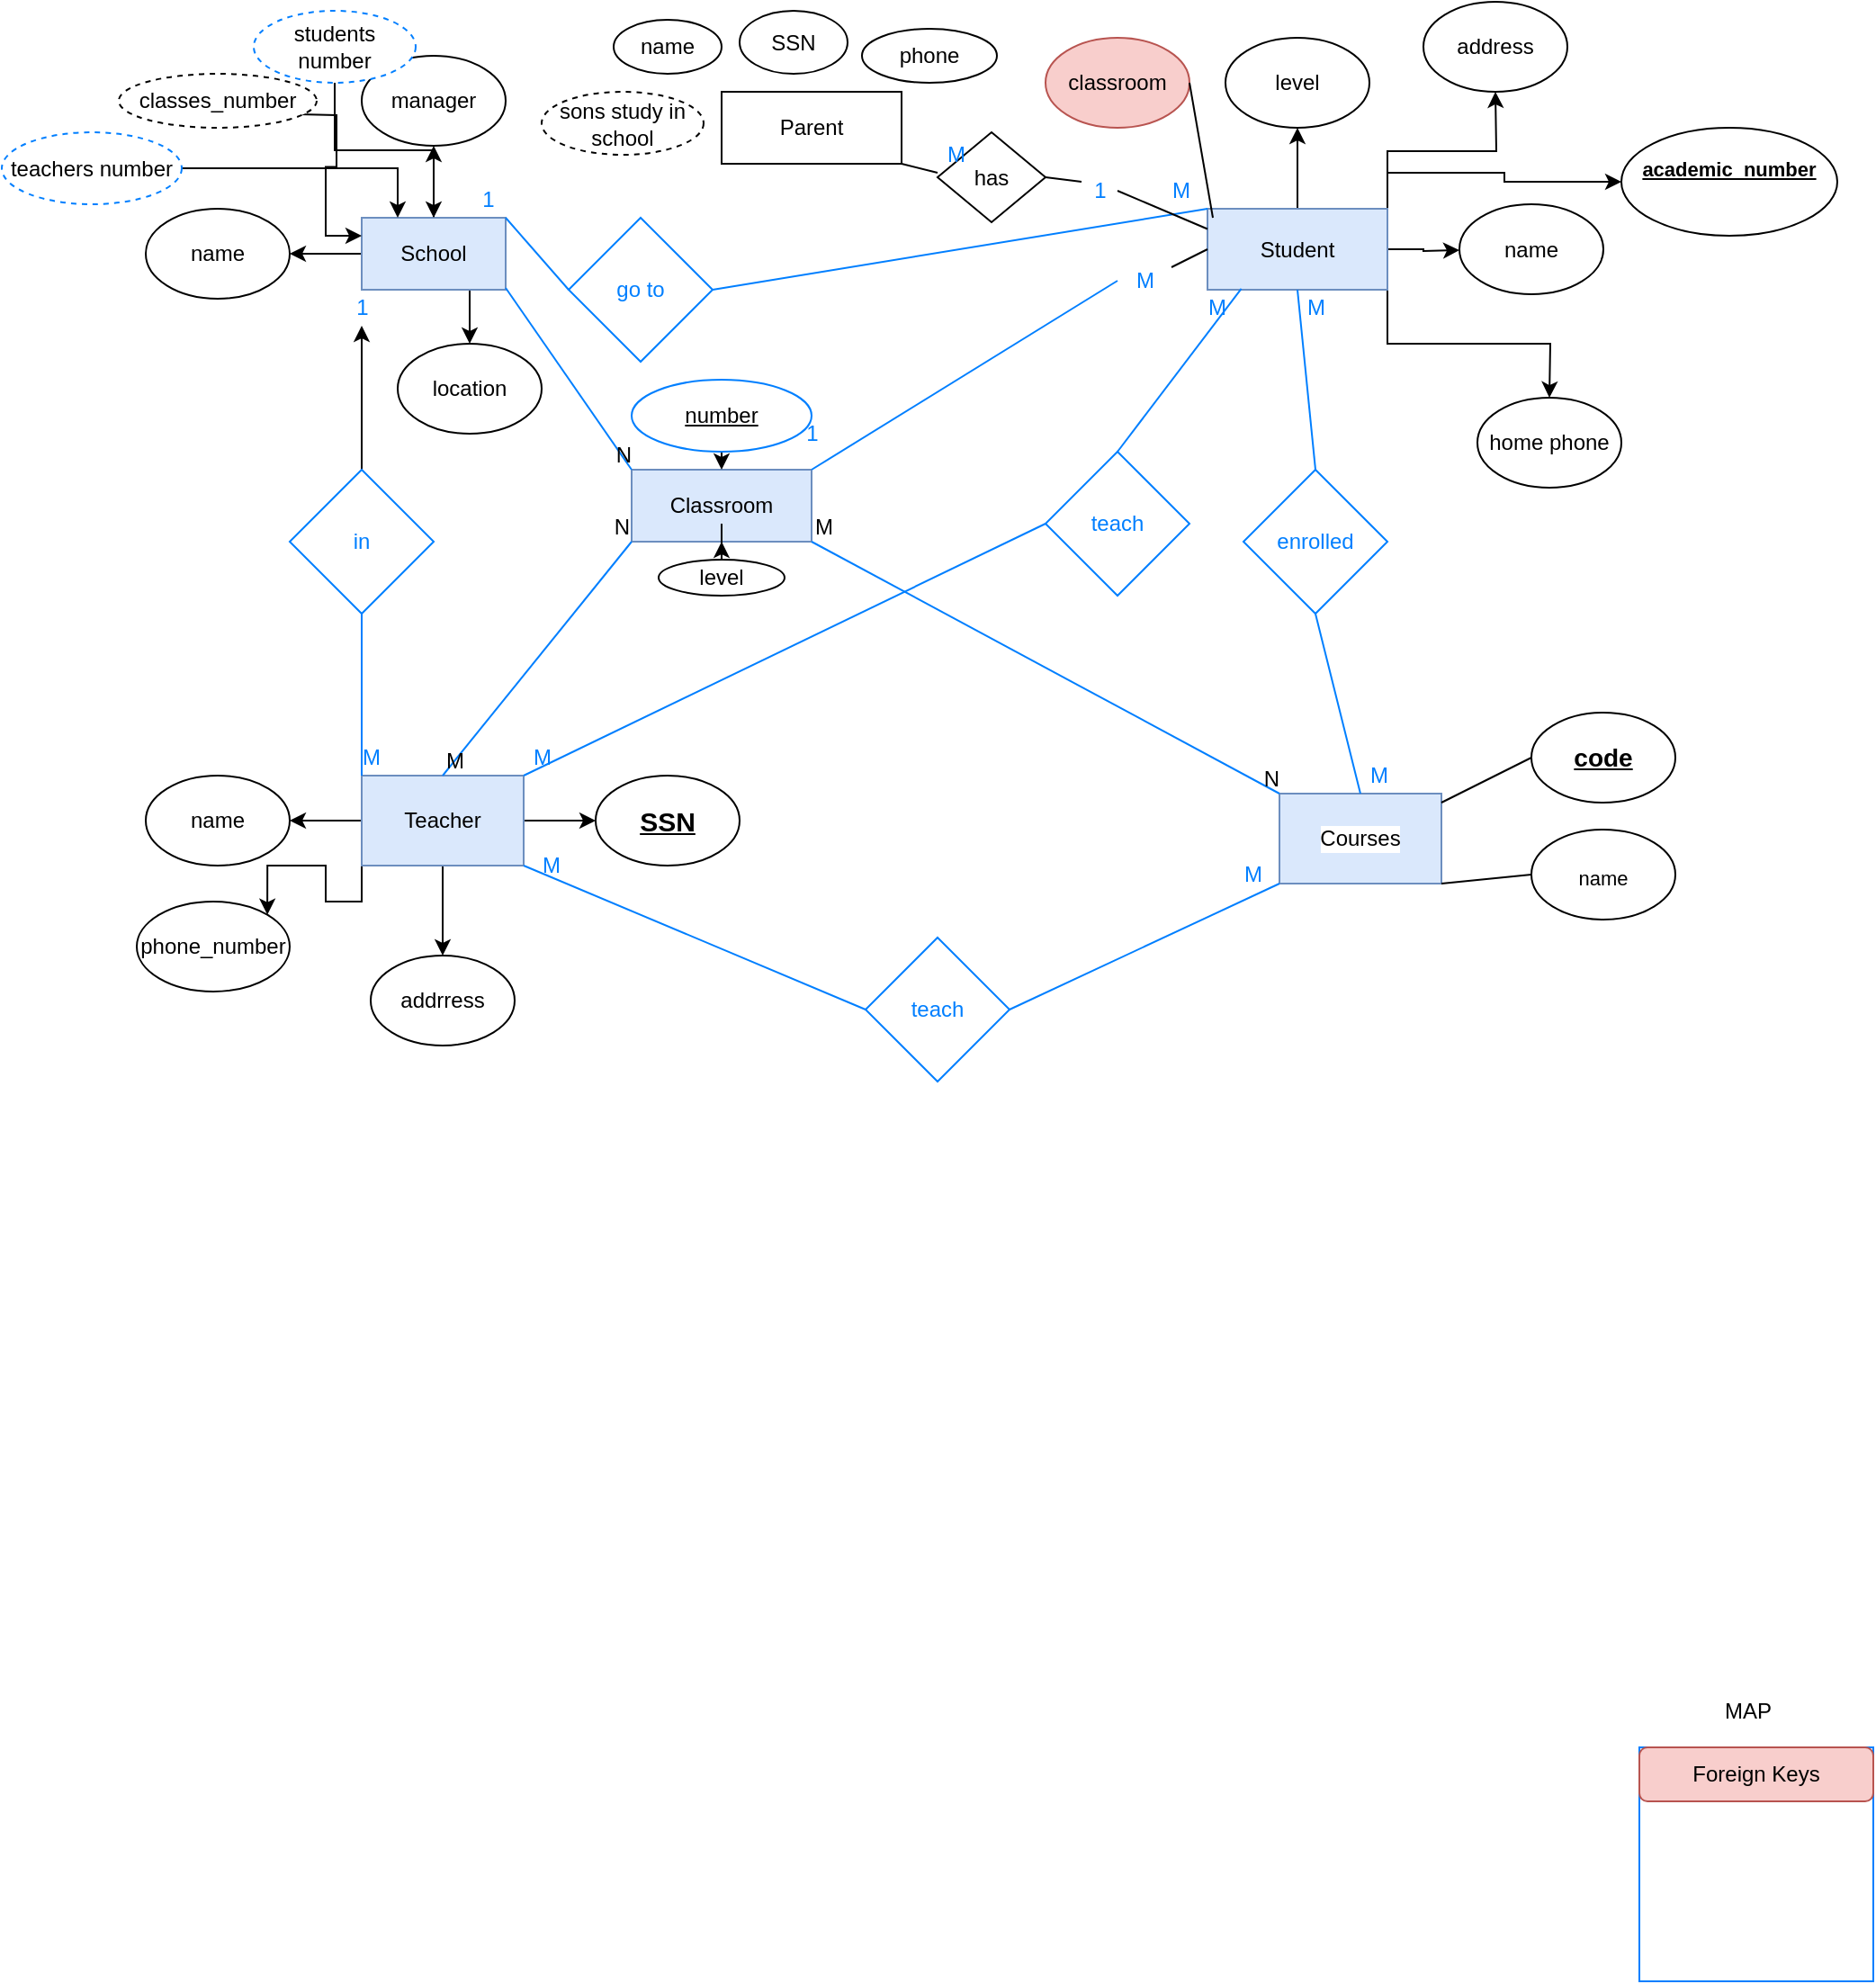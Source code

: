 <mxfile version="13.6.2" type="device" pages="4"><diagram id="NPtWa6WxzxrpssfKy2vV" name="ERD"><mxGraphModel dx="2114" dy="632" grid="1" gridSize="10" guides="1" tooltips="1" connect="1" arrows="1" fold="1" page="1" pageScale="1" pageWidth="850" pageHeight="1100" math="0" shadow="0"><root><mxCell id="0"/><mxCell id="1" parent="0"/><mxCell id="4geHcHT-WE9lEETMni2C-11" value="" style="endArrow=none;html=1;entryX=1;entryY=0.5;entryDx=0;entryDy=0;exitX=0;exitY=0.25;exitDx=0;exitDy=0;" parent="1" source="4geHcHT-WE9lEETMni2C-14" target="4geHcHT-WE9lEETMni2C-10" edge="1"><mxGeometry width="50" height="50" relative="1" as="geometry"><mxPoint x="490" y="150" as="sourcePoint"/><mxPoint x="540" y="100" as="targetPoint"/></mxGeometry></mxCell><mxCell id="uTKQ5bXI1eqi9mmW7hHJ-7" style="edgeStyle=orthogonalEdgeStyle;rounded=0;orthogonalLoop=1;jettySize=auto;html=1;entryX=0.5;entryY=1;entryDx=0;entryDy=0;" parent="1" source="uTKQ5bXI1eqi9mmW7hHJ-1" target="uTKQ5bXI1eqi9mmW7hHJ-6" edge="1"><mxGeometry relative="1" as="geometry"/></mxCell><mxCell id="uTKQ5bXI1eqi9mmW7hHJ-8" style="edgeStyle=orthogonalEdgeStyle;rounded=0;orthogonalLoop=1;jettySize=auto;html=1;exitX=0.5;exitY=1;exitDx=0;exitDy=0;entryX=0.5;entryY=0;entryDx=0;entryDy=0;" parent="1" source="uTKQ5bXI1eqi9mmW7hHJ-1" target="uTKQ5bXI1eqi9mmW7hHJ-5" edge="1"><mxGeometry relative="1" as="geometry"/></mxCell><mxCell id="uTKQ5bXI1eqi9mmW7hHJ-9" style="edgeStyle=orthogonalEdgeStyle;rounded=0;orthogonalLoop=1;jettySize=auto;html=1;exitX=0;exitY=0.5;exitDx=0;exitDy=0;" parent="1" source="uTKQ5bXI1eqi9mmW7hHJ-1" edge="1"><mxGeometry relative="1" as="geometry"><mxPoint x="70" y="140" as="targetPoint"/><Array as="points"><mxPoint x="80" y="140"/><mxPoint x="80" y="140"/></Array></mxGeometry></mxCell><mxCell id="uTKQ5bXI1eqi9mmW7hHJ-1" value="School" style="rounded=0;whiteSpace=wrap;html=1;fillColor=#dae8fc;strokeColor=#6c8ebf;" parent="1" vertex="1"><mxGeometry x="110" y="120" width="80" height="40" as="geometry"/></mxCell><mxCell id="uTKQ5bXI1eqi9mmW7hHJ-5" value="location" style="ellipse;whiteSpace=wrap;html=1;" parent="1" vertex="1"><mxGeometry x="130" y="190" width="80" height="50" as="geometry"/></mxCell><mxCell id="uTKQ5bXI1eqi9mmW7hHJ-6" value="manager" style="ellipse;whiteSpace=wrap;html=1;" parent="1" vertex="1"><mxGeometry x="110" y="30" width="80" height="50" as="geometry"/></mxCell><mxCell id="uTKQ5bXI1eqi9mmW7hHJ-12" style="edgeStyle=orthogonalEdgeStyle;rounded=0;orthogonalLoop=1;jettySize=auto;html=1;exitX=1;exitY=0.5;exitDx=0;exitDy=0;" parent="1" source="uTKQ5bXI1eqi9mmW7hHJ-11" edge="1"><mxGeometry relative="1" as="geometry"><mxPoint x="720" y="138" as="targetPoint"/></mxGeometry></mxCell><mxCell id="uTKQ5bXI1eqi9mmW7hHJ-21" style="edgeStyle=orthogonalEdgeStyle;rounded=0;orthogonalLoop=1;jettySize=auto;html=1;exitX=1;exitY=0;exitDx=0;exitDy=0;entryX=0;entryY=0.5;entryDx=0;entryDy=0;" parent="1" source="uTKQ5bXI1eqi9mmW7hHJ-11" target="uTKQ5bXI1eqi9mmW7hHJ-15" edge="1"><mxGeometry relative="1" as="geometry"><mxPoint x="790" y="80" as="targetPoint"/></mxGeometry></mxCell><mxCell id="uTKQ5bXI1eqi9mmW7hHJ-23" style="edgeStyle=orthogonalEdgeStyle;rounded=0;orthogonalLoop=1;jettySize=auto;html=1;exitX=0.5;exitY=0;exitDx=0;exitDy=0;" parent="1" source="uTKQ5bXI1eqi9mmW7hHJ-11" edge="1"><mxGeometry relative="1" as="geometry"><mxPoint x="630" y="70" as="targetPoint"/></mxGeometry></mxCell><mxCell id="uTKQ5bXI1eqi9mmW7hHJ-33" style="edgeStyle=orthogonalEdgeStyle;rounded=0;orthogonalLoop=1;jettySize=auto;html=1;exitX=1;exitY=1;exitDx=0;exitDy=0;" parent="1" source="uTKQ5bXI1eqi9mmW7hHJ-11" edge="1"><mxGeometry relative="1" as="geometry"><mxPoint x="770" y="220" as="targetPoint"/></mxGeometry></mxCell><mxCell id="uTKQ5bXI1eqi9mmW7hHJ-35" style="edgeStyle=orthogonalEdgeStyle;rounded=0;orthogonalLoop=1;jettySize=auto;html=1;exitX=1;exitY=0;exitDx=0;exitDy=0;" parent="1" source="uTKQ5bXI1eqi9mmW7hHJ-11" edge="1"><mxGeometry relative="1" as="geometry"><mxPoint x="740" y="50" as="targetPoint"/></mxGeometry></mxCell><mxCell id="uTKQ5bXI1eqi9mmW7hHJ-11" value="Student" style="rounded=0;whiteSpace=wrap;html=1;fillColor=#dae8fc;strokeColor=#6c8ebf;" parent="1" vertex="1"><mxGeometry x="580" y="115" width="100" height="45" as="geometry"/></mxCell><mxCell id="uTKQ5bXI1eqi9mmW7hHJ-13" value="name" style="ellipse;whiteSpace=wrap;html=1;" parent="1" vertex="1"><mxGeometry x="720" y="112.5" width="80" height="50" as="geometry"/></mxCell><mxCell id="uTKQ5bXI1eqi9mmW7hHJ-15" value="&lt;b&gt;&lt;u&gt;&lt;font style=&quot;font-size: 11px&quot;&gt;academic_number&lt;br&gt;&lt;/font&gt;&lt;br&gt;&lt;/u&gt;&lt;/b&gt;" style="ellipse;whiteSpace=wrap;html=1;" parent="1" vertex="1"><mxGeometry x="810" y="70" width="120" height="60" as="geometry"/></mxCell><mxCell id="uTKQ5bXI1eqi9mmW7hHJ-24" value="level" style="ellipse;whiteSpace=wrap;html=1;" parent="1" vertex="1"><mxGeometry x="590" y="20" width="80" height="50" as="geometry"/></mxCell><mxCell id="uTKQ5bXI1eqi9mmW7hHJ-25" value="classroom" style="ellipse;whiteSpace=wrap;html=1;fillColor=#f8cecc;strokeColor=#b85450;" parent="1" vertex="1"><mxGeometry x="490" y="20" width="80" height="50" as="geometry"/></mxCell><mxCell id="uTKQ5bXI1eqi9mmW7hHJ-29" style="edgeStyle=orthogonalEdgeStyle;rounded=0;orthogonalLoop=1;jettySize=auto;html=1;exitX=1;exitY=0.5;exitDx=0;exitDy=0;" parent="1" source="uTKQ5bXI1eqi9mmW7hHJ-26" edge="1"><mxGeometry relative="1" as="geometry"><mxPoint x="240" y="455" as="targetPoint"/></mxGeometry></mxCell><mxCell id="uTKQ5bXI1eqi9mmW7hHJ-31" style="edgeStyle=orthogonalEdgeStyle;rounded=0;orthogonalLoop=1;jettySize=auto;html=1;exitX=0.5;exitY=1;exitDx=0;exitDy=0;" parent="1" source="uTKQ5bXI1eqi9mmW7hHJ-26" edge="1"><mxGeometry relative="1" as="geometry"><mxPoint x="155" y="530" as="targetPoint"/></mxGeometry></mxCell><mxCell id="uTKQ5bXI1eqi9mmW7hHJ-71" style="edgeStyle=orthogonalEdgeStyle;rounded=0;orthogonalLoop=1;jettySize=auto;html=1;exitX=0;exitY=0.5;exitDx=0;exitDy=0;entryX=1;entryY=0.5;entryDx=0;entryDy=0;fontColor=#007FFF;" parent="1" source="uTKQ5bXI1eqi9mmW7hHJ-26" target="uTKQ5bXI1eqi9mmW7hHJ-70" edge="1"><mxGeometry relative="1" as="geometry"/></mxCell><mxCell id="0HWkbxwLkdbMBCIPqnrr-48" style="edgeStyle=orthogonalEdgeStyle;rounded=0;orthogonalLoop=1;jettySize=auto;html=1;exitX=0;exitY=1;exitDx=0;exitDy=0;entryX=1;entryY=0;entryDx=0;entryDy=0;strokeColor=#000000;" parent="1" source="uTKQ5bXI1eqi9mmW7hHJ-26" target="0HWkbxwLkdbMBCIPqnrr-47" edge="1"><mxGeometry relative="1" as="geometry"/></mxCell><mxCell id="uTKQ5bXI1eqi9mmW7hHJ-26" value="Teacher" style="rounded=0;whiteSpace=wrap;html=1;fillColor=#dae8fc;strokeColor=#6c8ebf;" parent="1" vertex="1"><mxGeometry x="110" y="430" width="90" height="50" as="geometry"/></mxCell><mxCell id="uTKQ5bXI1eqi9mmW7hHJ-30" value="&lt;b&gt;&lt;font style=&quot;font-size: 15px&quot;&gt;&lt;u&gt;SSN&lt;/u&gt;&lt;/font&gt;&lt;/b&gt;" style="ellipse;whiteSpace=wrap;html=1;" parent="1" vertex="1"><mxGeometry x="240" y="430" width="80" height="50" as="geometry"/></mxCell><mxCell id="uTKQ5bXI1eqi9mmW7hHJ-32" value="addrress" style="ellipse;whiteSpace=wrap;html=1;" parent="1" vertex="1"><mxGeometry x="115" y="530" width="80" height="50" as="geometry"/></mxCell><mxCell id="uTKQ5bXI1eqi9mmW7hHJ-34" value="home phone" style="ellipse;whiteSpace=wrap;html=1;" parent="1" vertex="1"><mxGeometry x="730" y="220" width="80" height="50" as="geometry"/></mxCell><mxCell id="uTKQ5bXI1eqi9mmW7hHJ-36" value="address" style="ellipse;whiteSpace=wrap;html=1;" parent="1" vertex="1"><mxGeometry x="700" width="80" height="50" as="geometry"/></mxCell><mxCell id="uTKQ5bXI1eqi9mmW7hHJ-45" value="go to" style="rhombus;whiteSpace=wrap;html=1;fontColor=#007FFF;strokeColor=#007FFF;" parent="1" vertex="1"><mxGeometry x="225" y="120" width="80" height="80" as="geometry"/></mxCell><mxCell id="uTKQ5bXI1eqi9mmW7hHJ-49" value="1" style="text;html=1;align=center;verticalAlign=middle;resizable=0;points=[];autosize=1;fontColor=#007FFF;" parent="1" vertex="1"><mxGeometry x="170" y="100" width="20" height="20" as="geometry"/></mxCell><mxCell id="uTKQ5bXI1eqi9mmW7hHJ-50" value="" style="endArrow=none;html=1;entryX=0;entryY=0.5;entryDx=0;entryDy=0;fontColor=#007FFF;strokeColor=#007FFF;" parent="1" target="uTKQ5bXI1eqi9mmW7hHJ-45" edge="1"><mxGeometry width="50" height="50" relative="1" as="geometry"><mxPoint x="190" y="120" as="sourcePoint"/><mxPoint x="290" y="100" as="targetPoint"/></mxGeometry></mxCell><mxCell id="uTKQ5bXI1eqi9mmW7hHJ-51" value="" style="endArrow=none;html=1;entryX=0;entryY=0;entryDx=0;entryDy=0;exitX=1;exitY=0.5;exitDx=0;exitDy=0;fontColor=#007FFF;strokeColor=#007FFF;" parent="1" source="uTKQ5bXI1eqi9mmW7hHJ-45" target="uTKQ5bXI1eqi9mmW7hHJ-11" edge="1"><mxGeometry width="50" height="50" relative="1" as="geometry"><mxPoint x="400" y="132.5" as="sourcePoint"/><mxPoint x="570" y="67.5" as="targetPoint"/></mxGeometry></mxCell><mxCell id="0HWkbxwLkdbMBCIPqnrr-22" style="edgeStyle=orthogonalEdgeStyle;rounded=0;orthogonalLoop=1;jettySize=auto;html=1;" parent="1" source="uTKQ5bXI1eqi9mmW7hHJ-52" target="uTKQ5bXI1eqi9mmW7hHJ-61" edge="1"><mxGeometry relative="1" as="geometry"/></mxCell><mxCell id="uTKQ5bXI1eqi9mmW7hHJ-52" value="in" style="rhombus;whiteSpace=wrap;html=1;fontColor=#007FFF;strokeColor=#007FFF;" parent="1" vertex="1"><mxGeometry x="70" y="260" width="80" height="80" as="geometry"/></mxCell><mxCell id="uTKQ5bXI1eqi9mmW7hHJ-54" value="" style="endArrow=none;html=1;entryX=0;entryY=1;entryDx=0;entryDy=0;exitX=0.5;exitY=0;exitDx=0;exitDy=0;fontColor=#007FFF;strokeColor=#007FFF;" parent="1" source="uTKQ5bXI1eqi9mmW7hHJ-61" target="uTKQ5bXI1eqi9mmW7hHJ-1" edge="1"><mxGeometry width="50" height="50" relative="1" as="geometry"><mxPoint x="-30" y="387.5" as="sourcePoint"/><mxPoint x="150" y="370" as="targetPoint"/></mxGeometry></mxCell><mxCell id="uTKQ5bXI1eqi9mmW7hHJ-56" value="" style="endArrow=none;html=1;strokeColor=#007FFF;fontColor=#007FFF;exitX=0.5;exitY=1;exitDx=0;exitDy=0;" parent="1" source="uTKQ5bXI1eqi9mmW7hHJ-52" edge="1"><mxGeometry width="50" height="50" relative="1" as="geometry"><mxPoint x="60" y="480" as="sourcePoint"/><mxPoint x="110" y="430" as="targetPoint"/></mxGeometry></mxCell><mxCell id="uTKQ5bXI1eqi9mmW7hHJ-59" value="teach" style="rhombus;whiteSpace=wrap;html=1;fontColor=#007FFF;strokeColor=#007FFF;" parent="1" vertex="1"><mxGeometry x="490" y="250" width="80" height="80" as="geometry"/></mxCell><mxCell id="uTKQ5bXI1eqi9mmW7hHJ-60" value="M" style="text;html=1;align=center;verticalAlign=middle;resizable=0;points=[];autosize=1;fontColor=#007FFF;" parent="1" vertex="1"><mxGeometry x="100" y="410" width="30" height="20" as="geometry"/></mxCell><mxCell id="uTKQ5bXI1eqi9mmW7hHJ-62" value="" style="endArrow=none;html=1;strokeColor=#007FFF;fontColor=#007FFF;entryX=0;entryY=0.5;entryDx=0;entryDy=0;exitX=1;exitY=0;exitDx=0;exitDy=0;" parent="1" source="uTKQ5bXI1eqi9mmW7hHJ-26" target="uTKQ5bXI1eqi9mmW7hHJ-59" edge="1"><mxGeometry width="50" height="50" relative="1" as="geometry"><mxPoint x="410" y="340" as="sourcePoint"/><mxPoint x="460" y="290" as="targetPoint"/></mxGeometry></mxCell><mxCell id="uTKQ5bXI1eqi9mmW7hHJ-63" value="" style="endArrow=none;html=1;strokeColor=#007FFF;fontColor=#007FFF;entryX=0.96;entryY=-0.03;entryDx=0;entryDy=0;exitX=0.5;exitY=0;exitDx=0;exitDy=0;entryPerimeter=0;" parent="1" source="uTKQ5bXI1eqi9mmW7hHJ-59" target="uTKQ5bXI1eqi9mmW7hHJ-66" edge="1"><mxGeometry width="50" height="50" relative="1" as="geometry"><mxPoint x="510" y="360" as="sourcePoint"/><mxPoint x="560" y="310" as="targetPoint"/></mxGeometry></mxCell><mxCell id="uTKQ5bXI1eqi9mmW7hHJ-65" value="M" style="text;html=1;align=center;verticalAlign=middle;resizable=0;points=[];autosize=1;fontColor=#007FFF;" parent="1" vertex="1"><mxGeometry x="195" y="410" width="30" height="20" as="geometry"/></mxCell><mxCell id="uTKQ5bXI1eqi9mmW7hHJ-66" value="M" style="text;html=1;align=center;verticalAlign=middle;resizable=0;points=[];autosize=1;fontColor=#007FFF;" parent="1" vertex="1"><mxGeometry x="570" y="160" width="30" height="20" as="geometry"/></mxCell><mxCell id="uTKQ5bXI1eqi9mmW7hHJ-70" value="name" style="ellipse;whiteSpace=wrap;html=1;" parent="1" vertex="1"><mxGeometry x="-10" y="430" width="80" height="50" as="geometry"/></mxCell><mxCell id="uTKQ5bXI1eqi9mmW7hHJ-73" value="name" style="ellipse;whiteSpace=wrap;html=1;" parent="1" vertex="1"><mxGeometry x="-10" y="115" width="80" height="50" as="geometry"/></mxCell><mxCell id="uTKQ5bXI1eqi9mmW7hHJ-74" value="Courses" style="rounded=0;whiteSpace=wrap;html=1;labelBackgroundColor=#ffffff;fillColor=#dae8fc;strokeColor=#6c8ebf;" parent="1" vertex="1"><mxGeometry x="620" y="440" width="90" height="50" as="geometry"/></mxCell><mxCell id="uTKQ5bXI1eqi9mmW7hHJ-75" value="&lt;span style=&quot;font-size: 15px&quot;&gt;&lt;span style=&quot;font-size: 11px&quot;&gt;name&lt;/span&gt;&lt;/span&gt;" style="ellipse;whiteSpace=wrap;html=1;" parent="1" vertex="1"><mxGeometry x="760" y="460" width="80" height="50" as="geometry"/></mxCell><mxCell id="uTKQ5bXI1eqi9mmW7hHJ-76" value="&lt;font style=&quot;font-size: 14px&quot;&gt;&lt;b&gt;&lt;u&gt;code&lt;/u&gt;&lt;/b&gt;&lt;/font&gt;" style="ellipse;whiteSpace=wrap;html=1;" parent="1" vertex="1"><mxGeometry x="760" y="395" width="80" height="50" as="geometry"/></mxCell><mxCell id="uTKQ5bXI1eqi9mmW7hHJ-82" value="" style="endArrow=none;html=1;strokeColor=#000000;fontColor=#000000;entryX=0;entryY=0.5;entryDx=0;entryDy=0;" parent="1" target="uTKQ5bXI1eqi9mmW7hHJ-76" edge="1"><mxGeometry width="50" height="50" relative="1" as="geometry"><mxPoint x="710" y="445" as="sourcePoint"/><mxPoint x="760" y="395" as="targetPoint"/></mxGeometry></mxCell><mxCell id="uTKQ5bXI1eqi9mmW7hHJ-84" value="" style="endArrow=none;html=1;strokeColor=#000000;fontColor=#000000;exitX=0;exitY=0.5;exitDx=0;exitDy=0;" parent="1" source="uTKQ5bXI1eqi9mmW7hHJ-75" edge="1"><mxGeometry width="50" height="50" relative="1" as="geometry"><mxPoint x="660" y="540" as="sourcePoint"/><mxPoint x="710" y="490" as="targetPoint"/></mxGeometry></mxCell><mxCell id="uTKQ5bXI1eqi9mmW7hHJ-85" value="" style="endArrow=none;html=1;strokeColor=#007FFF;fontColor=#007FFF;entryX=0.5;entryY=1;entryDx=0;entryDy=0;" parent="1" target="uTKQ5bXI1eqi9mmW7hHJ-11" edge="1"><mxGeometry width="50" height="50" relative="1" as="geometry"><mxPoint x="640" y="260" as="sourcePoint"/><mxPoint x="608.8" y="169.4" as="targetPoint"/></mxGeometry></mxCell><mxCell id="uTKQ5bXI1eqi9mmW7hHJ-86" value="enrolled" style="rhombus;whiteSpace=wrap;html=1;fontColor=#007FFF;strokeColor=#007FFF;" parent="1" vertex="1"><mxGeometry x="600" y="260" width="80" height="80" as="geometry"/></mxCell><mxCell id="uTKQ5bXI1eqi9mmW7hHJ-88" value="" style="endArrow=none;html=1;strokeColor=#007FFF;fontColor=#007FFF;entryX=0.5;entryY=1;entryDx=0;entryDy=0;exitX=0.5;exitY=0;exitDx=0;exitDy=0;" parent="1" source="uTKQ5bXI1eqi9mmW7hHJ-74" edge="1"><mxGeometry width="50" height="50" relative="1" as="geometry"><mxPoint x="650" y="440" as="sourcePoint"/><mxPoint x="640" y="340" as="targetPoint"/></mxGeometry></mxCell><mxCell id="uTKQ5bXI1eqi9mmW7hHJ-89" value="M" style="text;html=1;align=center;verticalAlign=middle;resizable=0;points=[];autosize=1;fontColor=#007FFF;" parent="1" vertex="1"><mxGeometry x="625" y="160" width="30" height="20" as="geometry"/></mxCell><mxCell id="uTKQ5bXI1eqi9mmW7hHJ-90" value="M" style="text;html=1;align=center;verticalAlign=middle;resizable=0;points=[];autosize=1;fontColor=#007FFF;" parent="1" vertex="1"><mxGeometry x="660" y="420" width="30" height="20" as="geometry"/></mxCell><mxCell id="uTKQ5bXI1eqi9mmW7hHJ-91" value="teach" style="rhombus;whiteSpace=wrap;html=1;fontColor=#007FFF;strokeColor=#007FFF;" parent="1" vertex="1"><mxGeometry x="390" y="520" width="80" height="80" as="geometry"/></mxCell><mxCell id="uTKQ5bXI1eqi9mmW7hHJ-92" value="" style="endArrow=none;html=1;strokeColor=#007FFF;fontColor=#007FFF;entryX=0;entryY=1;entryDx=0;entryDy=0;exitX=1;exitY=0.5;exitDx=0;exitDy=0;" parent="1" source="uTKQ5bXI1eqi9mmW7hHJ-91" target="uTKQ5bXI1eqi9mmW7hHJ-74" edge="1"><mxGeometry width="50" height="50" relative="1" as="geometry"><mxPoint x="530" y="510" as="sourcePoint"/><mxPoint x="505" y="410" as="targetPoint"/></mxGeometry></mxCell><mxCell id="uTKQ5bXI1eqi9mmW7hHJ-93" value="" style="endArrow=none;html=1;strokeColor=#007FFF;fontColor=#007FFF;entryX=1;entryY=1;entryDx=0;entryDy=0;exitX=0;exitY=0.5;exitDx=0;exitDy=0;" parent="1" source="uTKQ5bXI1eqi9mmW7hHJ-91" target="uTKQ5bXI1eqi9mmW7hHJ-26" edge="1"><mxGeometry width="50" height="50" relative="1" as="geometry"><mxPoint x="270" y="550" as="sourcePoint"/><mxPoint x="245" y="450" as="targetPoint"/></mxGeometry></mxCell><mxCell id="uTKQ5bXI1eqi9mmW7hHJ-94" value="M" style="text;html=1;align=center;verticalAlign=middle;resizable=0;points=[];autosize=1;fontColor=#007FFF;" parent="1" vertex="1"><mxGeometry x="200" y="470" width="30" height="20" as="geometry"/></mxCell><mxCell id="uTKQ5bXI1eqi9mmW7hHJ-95" value="M" style="text;html=1;align=center;verticalAlign=middle;resizable=0;points=[];autosize=1;fontColor=#007FFF;" parent="1" vertex="1"><mxGeometry x="590" y="475" width="30" height="20" as="geometry"/></mxCell><mxCell id="0HWkbxwLkdbMBCIPqnrr-2" style="edgeStyle=orthogonalEdgeStyle;rounded=0;orthogonalLoop=1;jettySize=auto;html=1;entryX=0;entryY=0.25;entryDx=0;entryDy=0;" parent="1" target="uTKQ5bXI1eqi9mmW7hHJ-1" edge="1"><mxGeometry relative="1" as="geometry"><mxPoint x="75" y="62.5" as="sourcePoint"/></mxGeometry></mxCell><mxCell id="0HWkbxwLkdbMBCIPqnrr-4" value="classes_number" style="ellipse;whiteSpace=wrap;html=1;align=center;dashed=1;" parent="1" vertex="1"><mxGeometry x="-25" y="40" width="110" height="30" as="geometry"/></mxCell><mxCell id="0HWkbxwLkdbMBCIPqnrr-10" value="Classroom" style="whiteSpace=wrap;html=1;align=center;strokeColor=#6c8ebf;fillColor=#dae8fc;" parent="1" vertex="1"><mxGeometry x="260" y="260" width="100" height="40" as="geometry"/></mxCell><mxCell id="0HWkbxwLkdbMBCIPqnrr-12" value="" style="endArrow=none;html=1;rounded=0;exitX=0.5;exitY=0;exitDx=0;exitDy=0;entryX=0;entryY=1;entryDx=0;entryDy=0;strokeColor=#007FFF;" parent="1" source="uTKQ5bXI1eqi9mmW7hHJ-26" target="0HWkbxwLkdbMBCIPqnrr-10" edge="1"><mxGeometry relative="1" as="geometry"><mxPoint x="150" y="340" as="sourcePoint"/><mxPoint x="310" y="340" as="targetPoint"/></mxGeometry></mxCell><mxCell id="0HWkbxwLkdbMBCIPqnrr-13" value="M" style="resizable=0;html=1;align=left;verticalAlign=bottom;" parent="0HWkbxwLkdbMBCIPqnrr-12" connectable="0" vertex="1"><mxGeometry x="-1" relative="1" as="geometry"/></mxCell><mxCell id="0HWkbxwLkdbMBCIPqnrr-14" value="N" style="resizable=0;html=1;align=right;verticalAlign=bottom;" parent="0HWkbxwLkdbMBCIPqnrr-12" connectable="0" vertex="1"><mxGeometry x="1" relative="1" as="geometry"/></mxCell><mxCell id="0HWkbxwLkdbMBCIPqnrr-15" value="" style="endArrow=none;html=1;rounded=0;entryX=0;entryY=0;entryDx=0;entryDy=0;strokeColor=#007FFF;" parent="1" target="0HWkbxwLkdbMBCIPqnrr-10" edge="1"><mxGeometry relative="1" as="geometry"><mxPoint x="190" y="159" as="sourcePoint"/><mxPoint x="350" y="159" as="targetPoint"/></mxGeometry></mxCell><mxCell id="0HWkbxwLkdbMBCIPqnrr-16" value="N" style="resizable=0;html=1;align=right;verticalAlign=bottom;" parent="0HWkbxwLkdbMBCIPqnrr-15" connectable="0" vertex="1"><mxGeometry x="1" relative="1" as="geometry"/></mxCell><mxCell id="uTKQ5bXI1eqi9mmW7hHJ-61" value="1" style="text;html=1;align=center;verticalAlign=middle;resizable=0;points=[];autosize=1;fontColor=#007FFF;" parent="1" vertex="1"><mxGeometry x="100" y="160" width="20" height="20" as="geometry"/></mxCell><mxCell id="0HWkbxwLkdbMBCIPqnrr-26" value="" style="endArrow=none;html=1;entryX=0;entryY=0.5;entryDx=0;entryDy=0;" parent="1" source="0HWkbxwLkdbMBCIPqnrr-27" target="uTKQ5bXI1eqi9mmW7hHJ-11" edge="1"><mxGeometry width="50" height="50" relative="1" as="geometry"><mxPoint x="360" y="260" as="sourcePoint"/><mxPoint x="410" y="210" as="targetPoint"/></mxGeometry></mxCell><mxCell id="0HWkbxwLkdbMBCIPqnrr-27" value="M" style="text;html=1;align=center;verticalAlign=middle;resizable=0;points=[];autosize=1;fontColor=#007FFF;" parent="1" vertex="1"><mxGeometry x="530" y="145" width="30" height="20" as="geometry"/></mxCell><mxCell id="0HWkbxwLkdbMBCIPqnrr-28" value="" style="endArrow=none;html=1;entryX=0;entryY=0.5;entryDx=0;entryDy=0;strokeColor=#007FFF;" parent="1" target="0HWkbxwLkdbMBCIPqnrr-27" edge="1"><mxGeometry width="50" height="50" relative="1" as="geometry"><mxPoint x="360" y="260" as="sourcePoint"/><mxPoint x="580" y="137.5" as="targetPoint"/></mxGeometry></mxCell><mxCell id="0HWkbxwLkdbMBCIPqnrr-29" value="1" style="text;html=1;align=center;verticalAlign=middle;resizable=0;points=[];autosize=1;fontColor=#007FFF;" parent="1" vertex="1"><mxGeometry x="350" y="230" width="20" height="20" as="geometry"/></mxCell><mxCell id="0HWkbxwLkdbMBCIPqnrr-30" value="" style="endArrow=none;html=1;strokeColor=#000000;fontColor=#000000;exitX=1;exitY=0.5;exitDx=0;exitDy=0;" parent="1" source="uTKQ5bXI1eqi9mmW7hHJ-25" edge="1"><mxGeometry width="50" height="50" relative="1" as="geometry"><mxPoint x="570" y="45" as="sourcePoint"/><mxPoint x="583" y="120" as="targetPoint"/></mxGeometry></mxCell><mxCell id="0HWkbxwLkdbMBCIPqnrr-31" value="M" style="text;html=1;align=center;verticalAlign=middle;resizable=0;points=[];autosize=1;fontColor=#007FFF;" parent="1" vertex="1"><mxGeometry x="550" y="95" width="30" height="20" as="geometry"/></mxCell><mxCell id="0HWkbxwLkdbMBCIPqnrr-35" value="" style="endArrow=none;html=1;rounded=0;exitX=1;exitY=1;exitDx=0;exitDy=0;strokeColor=#007FFF;" parent="1" source="0HWkbxwLkdbMBCIPqnrr-10" edge="1"><mxGeometry relative="1" as="geometry"><mxPoint x="460" y="440" as="sourcePoint"/><mxPoint x="620" y="440" as="targetPoint"/></mxGeometry></mxCell><mxCell id="0HWkbxwLkdbMBCIPqnrr-36" value="M" style="resizable=0;html=1;align=left;verticalAlign=bottom;" parent="0HWkbxwLkdbMBCIPqnrr-35" connectable="0" vertex="1"><mxGeometry x="-1" relative="1" as="geometry"/></mxCell><mxCell id="0HWkbxwLkdbMBCIPqnrr-37" value="N" style="resizable=0;html=1;align=right;verticalAlign=bottom;" parent="0HWkbxwLkdbMBCIPqnrr-35" connectable="0" vertex="1"><mxGeometry x="1" relative="1" as="geometry"/></mxCell><mxCell id="0HWkbxwLkdbMBCIPqnrr-40" style="edgeStyle=orthogonalEdgeStyle;rounded=0;orthogonalLoop=1;jettySize=auto;html=1;entryX=0.25;entryY=0;entryDx=0;entryDy=0;" parent="1" source="0HWkbxwLkdbMBCIPqnrr-38" target="uTKQ5bXI1eqi9mmW7hHJ-1" edge="1"><mxGeometry relative="1" as="geometry"/></mxCell><mxCell id="0HWkbxwLkdbMBCIPqnrr-38" value="teachers number" style="ellipse;whiteSpace=wrap;html=1;align=center;dashed=1;strokeColor=#007FFF;" parent="1" vertex="1"><mxGeometry x="-90" y="72.5" width="100" height="40" as="geometry"/></mxCell><mxCell id="0HWkbxwLkdbMBCIPqnrr-41" style="edgeStyle=orthogonalEdgeStyle;rounded=0;orthogonalLoop=1;jettySize=auto;html=1;entryX=0.5;entryY=0;entryDx=0;entryDy=0;" parent="1" source="0HWkbxwLkdbMBCIPqnrr-39" target="uTKQ5bXI1eqi9mmW7hHJ-1" edge="1"><mxGeometry relative="1" as="geometry"/></mxCell><mxCell id="0HWkbxwLkdbMBCIPqnrr-39" value="students number" style="ellipse;whiteSpace=wrap;html=1;align=center;dashed=1;strokeColor=#007FFF;" parent="1" vertex="1"><mxGeometry x="50" y="5" width="90" height="40" as="geometry"/></mxCell><mxCell id="0HWkbxwLkdbMBCIPqnrr-42" value="" style="whiteSpace=wrap;html=1;aspect=fixed;strokeColor=#007FFF;" parent="1" vertex="1"><mxGeometry x="820" y="970" width="130" height="130" as="geometry"/></mxCell><mxCell id="0HWkbxwLkdbMBCIPqnrr-43" value="MAP" style="text;html=1;align=center;verticalAlign=middle;resizable=0;points=[];autosize=1;" parent="1" vertex="1"><mxGeometry x="860" y="940" width="40" height="20" as="geometry"/></mxCell><mxCell id="0HWkbxwLkdbMBCIPqnrr-44" value="Foreign Keys" style="rounded=1;whiteSpace=wrap;html=1;strokeColor=#b85450;fillColor=#f8cecc;" parent="1" vertex="1"><mxGeometry x="820" y="970" width="130" height="30" as="geometry"/></mxCell><mxCell id="4geHcHT-WE9lEETMni2C-18" style="edgeStyle=orthogonalEdgeStyle;rounded=0;orthogonalLoop=1;jettySize=auto;html=1;exitX=0.5;exitY=1;exitDx=0;exitDy=0;entryX=0.5;entryY=0;entryDx=0;entryDy=0;" parent="1" source="0HWkbxwLkdbMBCIPqnrr-45" target="0HWkbxwLkdbMBCIPqnrr-10" edge="1"><mxGeometry relative="1" as="geometry"/></mxCell><mxCell id="0HWkbxwLkdbMBCIPqnrr-45" value="number" style="ellipse;whiteSpace=wrap;html=1;align=center;fontStyle=4;strokeColor=#007FFF;" parent="1" vertex="1"><mxGeometry x="260" y="210" width="100" height="40" as="geometry"/></mxCell><mxCell id="0HWkbxwLkdbMBCIPqnrr-47" value="phone_number" style="ellipse;whiteSpace=wrap;html=1;align=center;" parent="1" vertex="1"><mxGeometry x="-15" y="500" width="85" height="50" as="geometry"/></mxCell><mxCell id="4geHcHT-WE9lEETMni2C-1" value="Parent" style="whiteSpace=wrap;html=1;align=center;" parent="1" vertex="1"><mxGeometry x="310" y="50" width="100" height="40" as="geometry"/></mxCell><mxCell id="4geHcHT-WE9lEETMni2C-2" value="name" style="ellipse;whiteSpace=wrap;html=1;align=center;" parent="1" vertex="1"><mxGeometry x="250" y="10" width="60" height="30" as="geometry"/></mxCell><mxCell id="4geHcHT-WE9lEETMni2C-3" value="SSN" style="ellipse;whiteSpace=wrap;html=1;align=center;" parent="1" vertex="1"><mxGeometry x="320" y="5" width="60" height="35" as="geometry"/></mxCell><mxCell id="4geHcHT-WE9lEETMni2C-4" value="phone" style="ellipse;whiteSpace=wrap;html=1;align=center;" parent="1" vertex="1"><mxGeometry x="388" y="15" width="75" height="30" as="geometry"/></mxCell><mxCell id="4geHcHT-WE9lEETMni2C-6" value="sons study in school" style="ellipse;whiteSpace=wrap;html=1;align=center;dashed=1;" parent="1" vertex="1"><mxGeometry x="210" y="50" width="90" height="35" as="geometry"/></mxCell><mxCell id="4geHcHT-WE9lEETMni2C-8" value="" style="endArrow=none;html=1;exitX=1;exitY=1;exitDx=0;exitDy=0;" parent="1" source="4geHcHT-WE9lEETMni2C-1" edge="1"><mxGeometry width="50" height="50" relative="1" as="geometry"><mxPoint x="400" y="125" as="sourcePoint"/><mxPoint x="430" y="95" as="targetPoint"/></mxGeometry></mxCell><mxCell id="4geHcHT-WE9lEETMni2C-10" value="has" style="shape=rhombus;perimeter=rhombusPerimeter;whiteSpace=wrap;html=1;align=center;" parent="1" vertex="1"><mxGeometry x="430" y="72.5" width="60" height="50" as="geometry"/></mxCell><mxCell id="4geHcHT-WE9lEETMni2C-12" value="M" style="text;html=1;align=center;verticalAlign=middle;resizable=0;points=[];autosize=1;fontColor=#007FFF;" parent="1" vertex="1"><mxGeometry x="425" y="75" width="30" height="20" as="geometry"/></mxCell><mxCell id="4geHcHT-WE9lEETMni2C-15" value="" style="endArrow=none;html=1;entryX=1;entryY=0.5;entryDx=0;entryDy=0;exitX=0;exitY=0.25;exitDx=0;exitDy=0;" parent="1" source="uTKQ5bXI1eqi9mmW7hHJ-11" target="4geHcHT-WE9lEETMni2C-14" edge="1"><mxGeometry width="50" height="50" relative="1" as="geometry"><mxPoint x="580" y="126.25" as="sourcePoint"/><mxPoint x="490" y="97.5" as="targetPoint"/></mxGeometry></mxCell><mxCell id="4geHcHT-WE9lEETMni2C-14" value="1" style="text;html=1;align=center;verticalAlign=middle;resizable=0;points=[];autosize=1;fontColor=#007FFF;" parent="1" vertex="1"><mxGeometry x="510" y="95" width="20" height="20" as="geometry"/></mxCell><mxCell id="4geHcHT-WE9lEETMni2C-17" style="edgeStyle=orthogonalEdgeStyle;rounded=0;orthogonalLoop=1;jettySize=auto;html=1;exitX=0.5;exitY=0;exitDx=0;exitDy=0;" parent="1" source="4geHcHT-WE9lEETMni2C-16" target="0HWkbxwLkdbMBCIPqnrr-10" edge="1"><mxGeometry relative="1" as="geometry"/></mxCell><mxCell id="4geHcHT-WE9lEETMni2C-16" value="level" style="ellipse;whiteSpace=wrap;html=1;" parent="1" vertex="1"><mxGeometry x="275" y="310" width="70" height="20" as="geometry"/></mxCell></root></mxGraphModel></diagram><diagram id="xTHd6y4Eh84wPc1zBvL5" name="design"><mxGraphModel dx="1024" dy="1732" grid="1" gridSize="10" guides="1" tooltips="1" connect="1" arrows="1" fold="1" page="1" pageScale="1" pageWidth="850" pageHeight="1100" math="0" shadow="0"><root><mxCell id="SIVj2VhX4KoCANteaj0v-0"/><mxCell id="SIVj2VhX4KoCANteaj0v-1" parent="SIVj2VhX4KoCANteaj0v-0"/><mxCell id="J-bFsMKD7gcW-ZvxQeGP-1" value="" style="rounded=1;whiteSpace=wrap;html=1;labelBackgroundColor=#ffffff;strokeColor=#000000;fontColor=#000000;" parent="SIVj2VhX4KoCANteaj0v-1" vertex="1"><mxGeometry width="850" height="60" as="geometry"/></mxCell><mxCell id="J-bFsMKD7gcW-ZvxQeGP-2" value="schhol name&lt;br&gt;(Brand)" style="rounded=0;whiteSpace=wrap;html=1;labelBackgroundColor=#ffffff;strokeColor=#000000;fontColor=#000000;" parent="SIVj2VhX4KoCANteaj0v-1" vertex="1"><mxGeometry width="120" height="60" as="geometry"/></mxCell><mxCell id="J-bFsMKD7gcW-ZvxQeGP-3" value="Teachers" style="rounded=0;whiteSpace=wrap;html=1;labelBackgroundColor=#ffffff;strokeColor=#000000;fontColor=#000000;" parent="SIVj2VhX4KoCANteaj0v-1" vertex="1"><mxGeometry x="120" width="120" height="60" as="geometry"/></mxCell><mxCell id="J-bFsMKD7gcW-ZvxQeGP-4" value="Classes" style="rounded=0;whiteSpace=wrap;html=1;labelBackgroundColor=#ffffff;strokeColor=#000000;fontColor=#000000;" parent="SIVj2VhX4KoCANteaj0v-1" vertex="1"><mxGeometry x="240" width="120" height="60" as="geometry"/></mxCell><mxCell id="J-bFsMKD7gcW-ZvxQeGP-5" value="signup" style="rounded=0;whiteSpace=wrap;html=1;labelBackgroundColor=#ffffff;strokeColor=#000000;fontColor=#000000;" parent="SIVj2VhX4KoCANteaj0v-1" vertex="1"><mxGeometry x="730" width="120" height="60" as="geometry"/></mxCell><mxCell id="J-bFsMKD7gcW-ZvxQeGP-8" value="" style="rounded=0;whiteSpace=wrap;html=1;labelBackgroundColor=#ffffff;strokeColor=#000000;fontColor=#000000;" parent="SIVj2VhX4KoCANteaj0v-1" vertex="1"><mxGeometry y="60" width="240" height="550" as="geometry"/></mxCell><mxCell id="hNIWysPop1NOeHnbL3AQ-0" value="&lt;b&gt;&lt;font style=&quot;font-size: 36px&quot; face=&quot;Lucida Console&quot;&gt;Manager View&lt;/font&gt;&lt;/b&gt;" style="text;html=1;align=center;verticalAlign=middle;resizable=0;points=[];autosize=1;" parent="SIVj2VhX4KoCANteaj0v-1" vertex="1"><mxGeometry x="275" y="-40" width="280" height="30" as="geometry"/></mxCell></root></mxGraphModel></diagram><diagram id="l7uQDlXuKsXSdPGQjRqP" name="info"><mxGraphModel dx="1264" dy="632" grid="1" gridSize="10" guides="1" tooltips="1" connect="1" arrows="1" fold="1" page="1" pageScale="1" pageWidth="850" pageHeight="1100" math="0" shadow="0"><root><mxCell id="cska3fABlE7pMWuZCqC7-0"/><mxCell id="cska3fABlE7pMWuZCqC7-1" parent="cska3fABlE7pMWuZCqC7-0"/><mxCell id="cska3fABlE7pMWuZCqC7-3" value="&lt;font style=&quot;font-size: 17px&quot;&gt;philosophy:&lt;br&gt;1- THIS site has no &lt;b&gt;register&lt;/b&gt;, only admin (manager) can create accounts either teacher account and add his courses or parent account and add their sons , also can add another admin account.&lt;br&gt;2- the only one can edit grades is the teacher of the course.&lt;br&gt;&lt;/font&gt;" style="rounded=0;whiteSpace=wrap;html=1;labelBackgroundColor=#ffffff;strokeColor=#000000;fontColor=#000000;align=left;" parent="cska3fABlE7pMWuZCqC7-1" vertex="1"><mxGeometry x="10" y="10" width="480" height="130" as="geometry"/></mxCell><mxCell id="cXuTe0KnXNrPVL7jjDAK-0" value="&lt;font style=&quot;font-size: 18px&quot;&gt;&lt;b&gt;Parent Account:&lt;br&gt;&lt;/b&gt;1- Can see son's results&lt;br&gt;2- Can add notes on their sons&lt;br&gt;3- Can see complaints.&lt;br&gt;&lt;/font&gt;" style="text;html=1;align=left;verticalAlign=middle;resizable=0;points=[];autosize=1;" parent="cska3fABlE7pMWuZCqC7-1" vertex="1"><mxGeometry x="20" y="210" width="260" height="70" as="geometry"/></mxCell><mxCell id="cXuTe0KnXNrPVL7jjDAK-1" value="&lt;font style=&quot;font-size: 18px&quot;&gt;&lt;b&gt;Teacher Account:&lt;/b&gt;&lt;br&gt;1- Can see only courses he teach.&lt;br&gt;2- Can see students enrolled in his courses.&lt;br&gt;3- Can add grades .&lt;br&gt;4- Can add notes to parents&lt;br&gt;&lt;/font&gt;" style="text;html=1;align=left;verticalAlign=middle;resizable=0;points=[];autosize=1;" parent="cska3fABlE7pMWuZCqC7-1" vertex="1"><mxGeometry x="20" y="360" width="370" height="80" as="geometry"/></mxCell><mxCell id="cXuTe0KnXNrPVL7jjDAK-2" value="&lt;font style=&quot;font-size: 18px&quot;&gt;&lt;b&gt;Manager Account:&lt;br&gt;&lt;/b&gt;1- can't edit student grades&amp;nbsp;&lt;br&gt;2-&lt;/font&gt;" style="text;html=1;align=left;verticalAlign=middle;resizable=0;points=[];autosize=1;" parent="cska3fABlE7pMWuZCqC7-1" vertex="1"><mxGeometry x="20" y="510" width="240" height="50" as="geometry"/></mxCell><mxCell id="mBJ-Mhea42uhETMnGl09-0" value="&lt;font&gt;&lt;font style=&quot;font-size: 18px&quot;&gt;&lt;b&gt;Phiolosophy: Father and mother&lt;/b&gt;&lt;br&gt;father and mother pages for sending emails for meetings or catutions, we can make only father and mother emails for this, but we make full profile to know more about their personalitites and how should we deal with them and their level&lt;/font&gt;&lt;br&gt;&lt;/font&gt;" style="whiteSpace=wrap;html=1;align=left;" vertex="1" parent="cska3fABlE7pMWuZCqC7-1"><mxGeometry x="20" y="630" width="510" height="150" as="geometry"/></mxCell></root></mxGraphModel></diagram><diagram id="9KmdbzyO-788MM1xoCpL" name="teacherDetail Design"><mxGraphModel dx="1264" dy="632" grid="1" gridSize="10" guides="1" tooltips="1" connect="1" arrows="1" fold="1" page="1" pageScale="1" pageWidth="850" pageHeight="1100" math="0" shadow="0"><root><mxCell id="QyiRQ0nvlQe-PtECkEIv-0"/><mxCell id="QyiRQ0nvlQe-PtECkEIv-1" parent="QyiRQ0nvlQe-PtECkEIv-0"/><mxCell id="QyiRQ0nvlQe-PtECkEIv-2" value="COVER&amp;nbsp;" style="rounded=0;whiteSpace=wrap;html=1;" vertex="1" parent="QyiRQ0nvlQe-PtECkEIv-1"><mxGeometry width="850" height="150" as="geometry"/></mxCell><mxCell id="QyiRQ0nvlQe-PtECkEIv-3" value="profile pic" style="whiteSpace=wrap;html=1;aspect=fixed;" vertex="1" parent="QyiRQ0nvlQe-PtECkEIv-1"><mxGeometry x="60" y="110" width="140" height="140" as="geometry"/></mxCell></root></mxGraphModel></diagram></mxfile>
